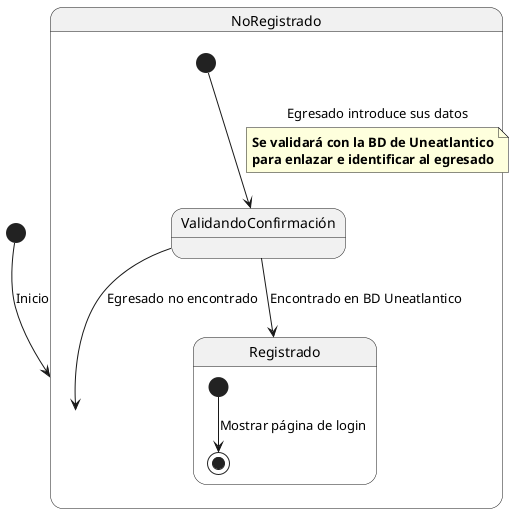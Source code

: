 @startuml
skinparam defaultFontName Arial
top to bottom direction

[*] --> NoRegistrado : Inicio

state NoRegistrado {
  [*] --> ValidandoConfirmación : Egresado introduce sus datos
  note on link
        **Se validará con la BD de Uneatlantico**
        **para enlazar e identificar al egresado**
  end note
  ValidandoConfirmación --> Registrado : Encontrado en BD Uneatlantico
  ValidandoConfirmación --> NoRegistrado : Egresado no encontrado
}

state Registrado {
  [*] --> [*] : Mostrar página de login
}
@enduml
